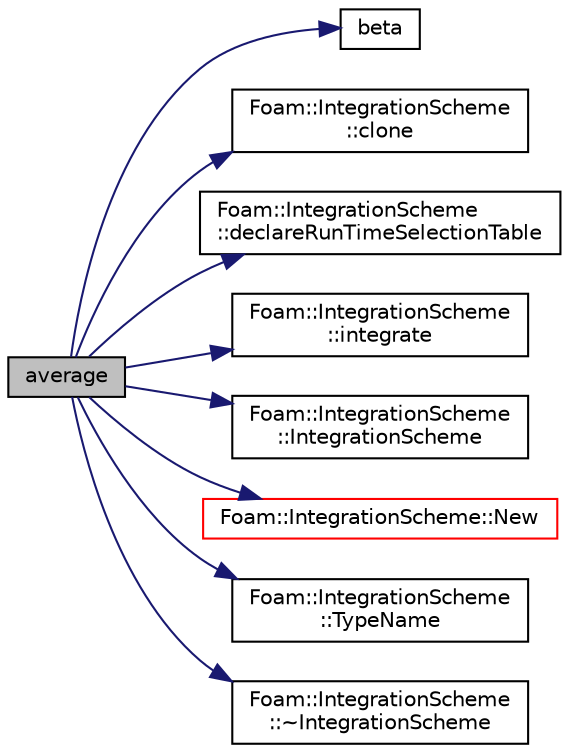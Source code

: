 digraph "average"
{
  bgcolor="transparent";
  edge [fontname="Helvetica",fontsize="10",labelfontname="Helvetica",labelfontsize="10"];
  node [fontname="Helvetica",fontsize="10",shape=record];
  rankdir="LR";
  Node1 [label="average",height=0.2,width=0.4,color="black", fillcolor="grey75", style="filled", fontcolor="black"];
  Node1 -> Node2 [color="midnightblue",fontsize="10",style="solid",fontname="Helvetica"];
  Node2 [label="beta",height=0.2,width=0.4,color="black",URL="$a04615.html#a7f7bcc92fa37329ef6b25b3a843cb8ba"];
  Node1 -> Node3 [color="midnightblue",fontsize="10",style="solid",fontname="Helvetica"];
  Node3 [label="Foam::IntegrationScheme\l::clone",height=0.2,width=0.4,color="black",URL="$a01153.html#a50229781d8cf1a88af94ba083efcae17",tooltip="Construct and return clone. "];
  Node1 -> Node4 [color="midnightblue",fontsize="10",style="solid",fontname="Helvetica"];
  Node4 [label="Foam::IntegrationScheme\l::declareRunTimeSelectionTable",height=0.2,width=0.4,color="black",URL="$a01153.html#ae66f2fab17c6ea35d7f849613549b866",tooltip="Declare runtime constructor selection table. "];
  Node1 -> Node5 [color="midnightblue",fontsize="10",style="solid",fontname="Helvetica"];
  Node5 [label="Foam::IntegrationScheme\l::integrate",height=0.2,width=0.4,color="black",URL="$a01153.html#a9eda307b4b26abf7cdbcd091c77dc9db",tooltip="Perform the Integration. "];
  Node1 -> Node6 [color="midnightblue",fontsize="10",style="solid",fontname="Helvetica"];
  Node6 [label="Foam::IntegrationScheme\l::IntegrationScheme",height=0.2,width=0.4,color="black",URL="$a01153.html#a96794d5e60569601244b977fb0a15c93",tooltip="Construct from components. "];
  Node1 -> Node7 [color="midnightblue",fontsize="10",style="solid",fontname="Helvetica"];
  Node7 [label="Foam::IntegrationScheme::New",height=0.2,width=0.4,color="red",URL="$a01153.html#a9f830978b1ce7e8a5cf706c1ef813174",tooltip="Return a reference to the selected radiation model. "];
  Node1 -> Node8 [color="midnightblue",fontsize="10",style="solid",fontname="Helvetica"];
  Node8 [label="Foam::IntegrationScheme\l::TypeName",height=0.2,width=0.4,color="black",URL="$a01153.html#a931b4126eb9891a53978cc987792b3dc",tooltip="Runtime type information. "];
  Node1 -> Node9 [color="midnightblue",fontsize="10",style="solid",fontname="Helvetica"];
  Node9 [label="Foam::IntegrationScheme\l::~IntegrationScheme",height=0.2,width=0.4,color="black",URL="$a01153.html#ab299c1c6356a6e701996adf6d05362f7",tooltip="Destructor. "];
}
